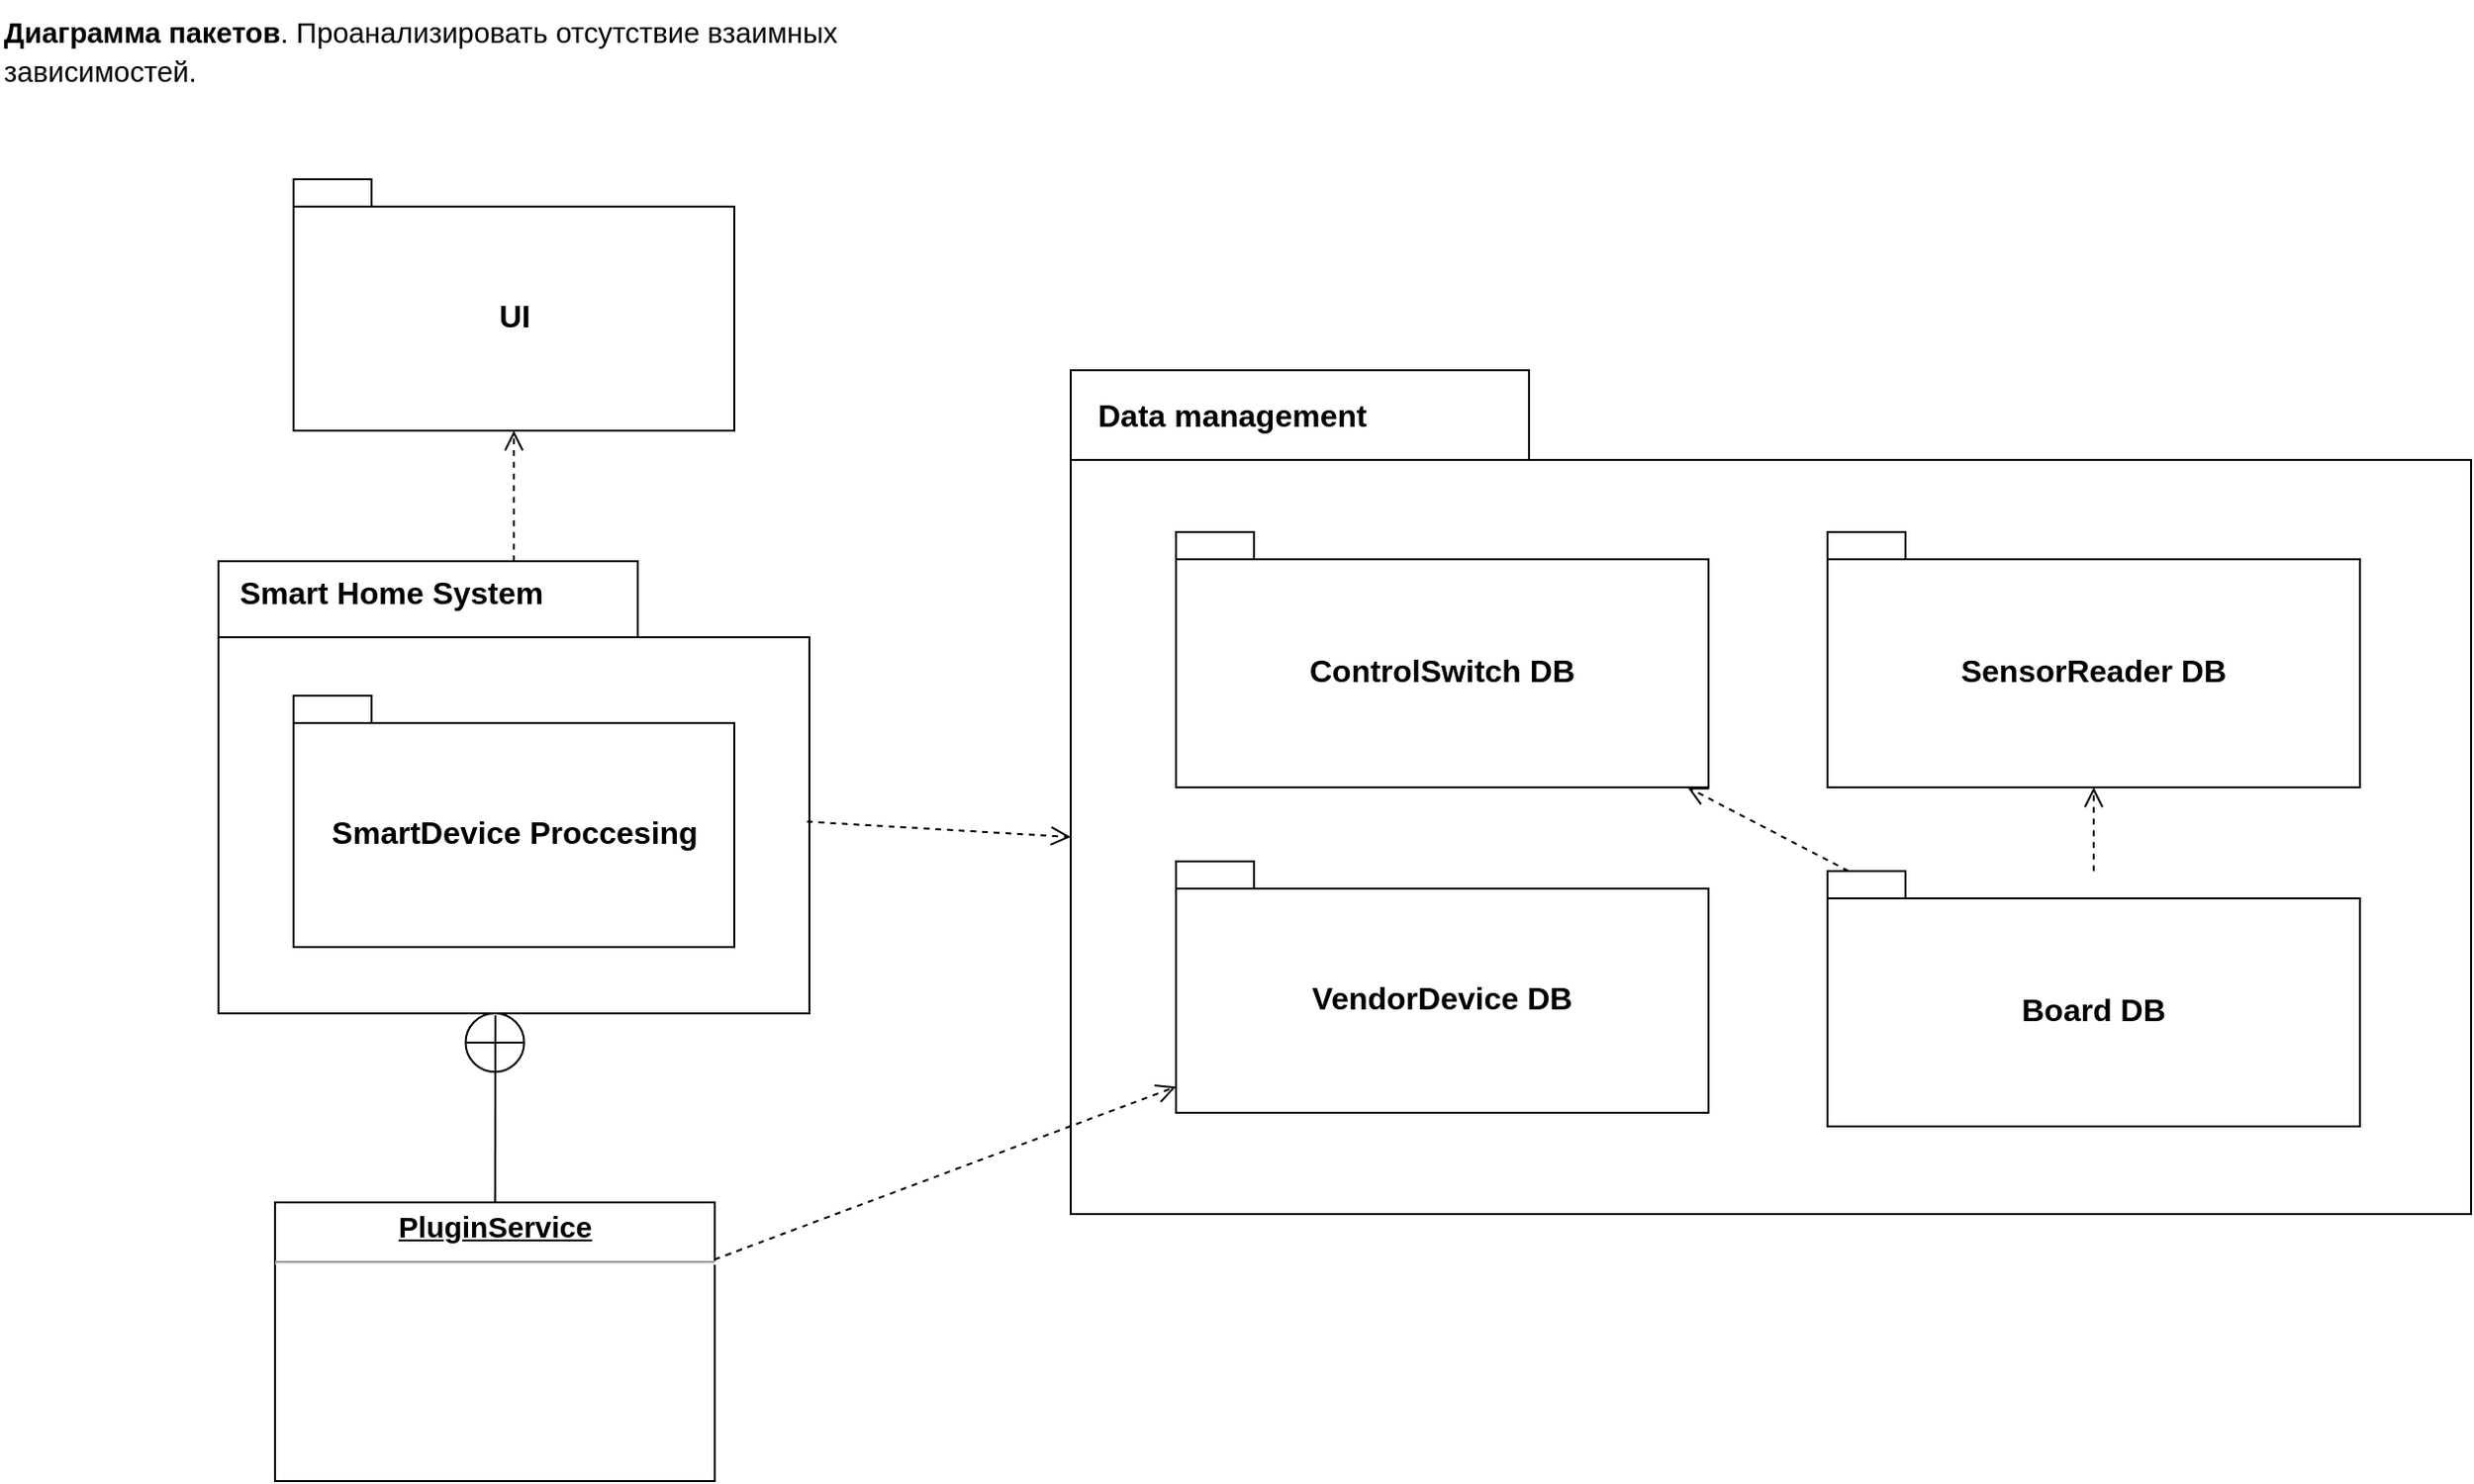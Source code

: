 <mxfile version="22.0.8" type="github">
  <diagram name="main" id="74rSGt7yE-Hl-KrqymNY">
    <mxGraphModel dx="1645" dy="1274" grid="0" gridSize="10" guides="1" tooltips="1" connect="1" arrows="1" fold="1" page="0" pageScale="1" pageWidth="827" pageHeight="1169" math="0" shadow="0">
      <root>
        <mxCell id="0" />
        <mxCell id="1" parent="0" />
        <mxCell id="JMRS7Yg9RYdCD1eo68dk-16" value="" style="ellipse;whiteSpace=wrap;html=1;fontSize=16;" vertex="1" parent="1">
          <mxGeometry x="-157.25" y="450" width="30" height="30" as="geometry" />
        </mxCell>
        <mxCell id="1xkRgqvzxABxWri4Uy8v-34" value="" style="shape=folder;fontStyle=1;spacingTop=10;tabWidth=235;tabHeight=46;tabPosition=left;html=1;whiteSpace=wrap;fontSize=16;" vertex="1" parent="1">
          <mxGeometry x="153" y="120" width="718" height="433" as="geometry" />
        </mxCell>
        <mxCell id="lys92XvBiPoYoFadNUBL-1" value="&lt;b id=&quot;docs-internal-guid-218764f1-7fff-161a-42b7-2b2507a9b1ee&quot; style=&quot;font-weight:normal;&quot;&gt;&lt;span style=&quot;font-size: 11pt; font-family: Arial, sans-serif; color: rgb(0, 0, 0); background-color: transparent; font-weight: 700; font-style: normal; font-variant: normal; text-decoration: none; vertical-align: baseline;&quot;&gt;Диаграмма пакетов&lt;/span&gt;&lt;span style=&quot;font-size: 11pt; font-family: Arial, sans-serif; color: rgb(0, 0, 0); background-color: transparent; font-weight: 400; font-style: normal; font-variant: normal; text-decoration: none; vertical-align: baseline;&quot;&gt;. Проанализировать отсутствие взаимных зависимостей.&lt;/span&gt;&lt;/b&gt;&lt;br&gt;" style="text;strokeColor=none;fillColor=none;html=1;align=left;verticalAlign=top;whiteSpace=wrap;rounded=0;fontSize=16;" parent="1" vertex="1">
          <mxGeometry x="-396" y="-70" width="471" height="57" as="geometry" />
        </mxCell>
        <mxCell id="1xkRgqvzxABxWri4Uy8v-25" value="UI" style="shape=folder;fontStyle=1;spacingTop=10;tabWidth=40;tabHeight=14;tabPosition=left;html=1;whiteSpace=wrap;fontSize=16;" vertex="1" parent="1">
          <mxGeometry x="-245.5" y="22" width="226" height="129" as="geometry" />
        </mxCell>
        <mxCell id="1xkRgqvzxABxWri4Uy8v-30" value="" style="shape=folder;fontStyle=1;spacingTop=10;tabWidth=215;tabHeight=39;tabPosition=left;html=1;whiteSpace=wrap;fontSize=16;" vertex="1" parent="1">
          <mxGeometry x="-284" y="218" width="303" height="232" as="geometry" />
        </mxCell>
        <mxCell id="1xkRgqvzxABxWri4Uy8v-31" value="ControlSwitch DB" style="shape=folder;fontStyle=1;spacingTop=10;tabWidth=40;tabHeight=14;tabPosition=left;html=1;whiteSpace=wrap;fontSize=16;" vertex="1" parent="1">
          <mxGeometry x="207" y="203" width="273" height="131" as="geometry" />
        </mxCell>
        <mxCell id="1xkRgqvzxABxWri4Uy8v-32" value="SensorReader DB" style="shape=folder;fontStyle=1;spacingTop=10;tabWidth=40;tabHeight=14;tabPosition=left;html=1;whiteSpace=wrap;fontSize=16;" vertex="1" parent="1">
          <mxGeometry x="541" y="203" width="273" height="131" as="geometry" />
        </mxCell>
        <mxCell id="iQJJTQCl4GM_HW9uNzEz-1" value="" style="edgeStyle=none;curved=1;rounded=0;orthogonalLoop=1;jettySize=auto;html=1;fontSize=12;startSize=8;endSize=8;dashed=1;endArrow=open;endFill=0;" edge="1" parent="1" source="1xkRgqvzxABxWri4Uy8v-33" target="1xkRgqvzxABxWri4Uy8v-31">
          <mxGeometry relative="1" as="geometry" />
        </mxCell>
        <mxCell id="iQJJTQCl4GM_HW9uNzEz-2" style="edgeStyle=none;curved=1;rounded=0;orthogonalLoop=1;jettySize=auto;html=1;fontSize=12;startSize=8;endSize=8;dashed=1;endArrow=open;endFill=0;" edge="1" parent="1" source="1xkRgqvzxABxWri4Uy8v-33" target="1xkRgqvzxABxWri4Uy8v-32">
          <mxGeometry relative="1" as="geometry" />
        </mxCell>
        <mxCell id="1xkRgqvzxABxWri4Uy8v-33" value="Board DB" style="shape=folder;fontStyle=1;spacingTop=10;tabWidth=40;tabHeight=14;tabPosition=left;html=1;whiteSpace=wrap;fontSize=16;" vertex="1" parent="1">
          <mxGeometry x="541" y="377" width="273" height="131" as="geometry" />
        </mxCell>
        <mxCell id="1xkRgqvzxABxWri4Uy8v-35" value="Data management" style="text;strokeColor=none;fillColor=none;html=1;align=left;verticalAlign=top;whiteSpace=wrap;rounded=0;fontSize=16;fontStyle=1" vertex="1" parent="1">
          <mxGeometry x="165" y="127" width="271" height="30" as="geometry" />
        </mxCell>
        <mxCell id="1xkRgqvzxABxWri4Uy8v-37" style="edgeStyle=none;curved=1;rounded=0;orthogonalLoop=1;jettySize=auto;html=1;fontSize=12;startSize=8;endSize=8;entryX=0;entryY=0;entryDx=0;entryDy=239.5;entryPerimeter=0;exitX=0.996;exitY=0.576;exitDx=0;exitDy=0;exitPerimeter=0;dashed=1;endArrow=open;endFill=0;" edge="1" parent="1" source="1xkRgqvzxABxWri4Uy8v-30" target="1xkRgqvzxABxWri4Uy8v-34">
          <mxGeometry relative="1" as="geometry">
            <mxPoint x="59" y="283" as="targetPoint" />
          </mxGeometry>
        </mxCell>
        <mxCell id="1xkRgqvzxABxWri4Uy8v-38" style="edgeStyle=none;curved=1;rounded=0;orthogonalLoop=1;jettySize=auto;html=1;entryX=0.5;entryY=1;entryDx=0;entryDy=0;entryPerimeter=0;fontSize=12;startSize=8;endSize=8;dashed=1;endArrow=open;endFill=0;" edge="1" parent="1" source="1xkRgqvzxABxWri4Uy8v-30" target="1xkRgqvzxABxWri4Uy8v-25">
          <mxGeometry relative="1" as="geometry" />
        </mxCell>
        <mxCell id="xSAFIT0bUDhh3cQlT9kS-1" value="Smart Home System" style="text;strokeColor=none;fillColor=none;html=1;align=left;verticalAlign=top;whiteSpace=wrap;rounded=0;fontSize=16;fontStyle=1" vertex="1" parent="1">
          <mxGeometry x="-275" y="218" width="193" height="30" as="geometry" />
        </mxCell>
        <mxCell id="JlzXYBHR6HereZO5z3la-1" value="SmartDevice Proccesing" style="shape=folder;fontStyle=1;spacingTop=10;tabWidth=40;tabHeight=14;tabPosition=left;html=1;whiteSpace=wrap;fontSize=16;" vertex="1" parent="1">
          <mxGeometry x="-245.5" y="287" width="226" height="129" as="geometry" />
        </mxCell>
        <mxCell id="VZvQMxxLxHVkPyv544EK-2" value="VendorDevice DB" style="shape=folder;fontStyle=1;spacingTop=10;tabWidth=40;tabHeight=14;tabPosition=left;html=1;whiteSpace=wrap;fontSize=16;" vertex="1" parent="1">
          <mxGeometry x="207" y="372" width="273" height="129" as="geometry" />
        </mxCell>
        <mxCell id="JMRS7Yg9RYdCD1eo68dk-10" style="edgeStyle=none;curved=1;rounded=0;orthogonalLoop=1;jettySize=auto;html=1;fontSize=12;startSize=8;endSize=8;dashed=1;endArrow=open;endFill=0;" edge="1" parent="1" source="JMRS7Yg9RYdCD1eo68dk-9" target="VZvQMxxLxHVkPyv544EK-2">
          <mxGeometry relative="1" as="geometry" />
        </mxCell>
        <mxCell id="JMRS7Yg9RYdCD1eo68dk-9" value="&lt;p style=&quot;margin: 4px 0px 0px; text-align: center; text-decoration: underline; font-size: 15px;&quot;&gt;&lt;b style=&quot;&quot;&gt;&lt;font style=&quot;font-size: 15px;&quot;&gt;PluginService&lt;/font&gt;&lt;/b&gt;&lt;/p&gt;&lt;hr style=&quot;font-size: 15px;&quot;&gt;&lt;p style=&quot;margin: 0px 0px 0px 8px; font-size: 15px;&quot;&gt;&lt;br&gt;&lt;/p&gt;" style="verticalAlign=top;align=left;overflow=fill;fontSize=12;fontFamily=Helvetica;html=1;whiteSpace=wrap;" vertex="1" parent="1">
          <mxGeometry x="-255" y="547" width="225.5" height="143" as="geometry" />
        </mxCell>
        <mxCell id="JMRS7Yg9RYdCD1eo68dk-15" value="" style="endArrow=none;html=1;rounded=0;fontSize=12;startSize=8;endSize=8;curved=1;" edge="1" parent="1" source="JMRS7Yg9RYdCD1eo68dk-9">
          <mxGeometry width="50" height="50" relative="1" as="geometry">
            <mxPoint x="-45" y="514" as="sourcePoint" />
            <mxPoint x="-142" y="451" as="targetPoint" />
          </mxGeometry>
        </mxCell>
        <mxCell id="JMRS7Yg9RYdCD1eo68dk-17" value="" style="endArrow=none;html=1;rounded=0;fontSize=12;startSize=8;endSize=8;curved=1;exitX=0;exitY=0.5;exitDx=0;exitDy=0;entryX=1;entryY=0.5;entryDx=0;entryDy=0;" edge="1" parent="1" source="JMRS7Yg9RYdCD1eo68dk-16" target="JMRS7Yg9RYdCD1eo68dk-16">
          <mxGeometry width="50" height="50" relative="1" as="geometry">
            <mxPoint x="-179" y="513" as="sourcePoint" />
            <mxPoint x="-129" y="463" as="targetPoint" />
          </mxGeometry>
        </mxCell>
      </root>
    </mxGraphModel>
  </diagram>
</mxfile>
